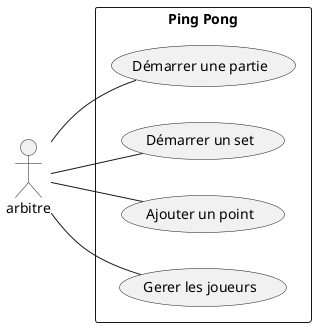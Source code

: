 @startuml
left to right direction
skinparam packageStyle rectangle
actor arbitre
rectangle "Ping Pong" {
  arbitre -- (Démarrer une partie) 
  arbitre -- (Démarrer un set)
  arbitre -- (Ajouter un point) 
  arbitre -- (Gerer les joueurs)
 
}
@enduml
